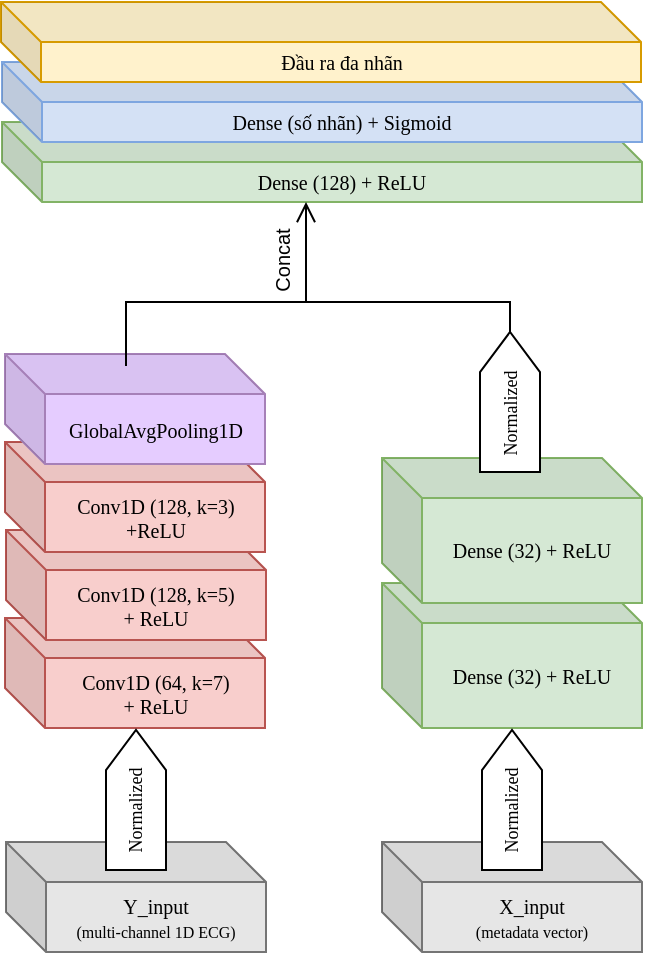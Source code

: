 <mxfile version="26.2.15">
  <diagram name="Page-1" id="9CMgj9sLvA9T6QqCsujk">
    <mxGraphModel dx="985" dy="543" grid="1" gridSize="10" guides="1" tooltips="1" connect="1" arrows="1" fold="1" page="1" pageScale="1" pageWidth="850" pageHeight="1100" math="0" shadow="0">
      <root>
        <mxCell id="0" />
        <mxCell id="1" parent="0" />
        <mxCell id="PsIso9Nmq4laC3wC0OWI-89" value="X_input&lt;div&gt;&lt;font style=&quot;font-size: 8px;&quot;&gt;(metadata vector)&lt;/font&gt;&lt;/div&gt;" style="shape=cube;whiteSpace=wrap;html=1;boundedLbl=1;backgroundOutline=1;darkOpacity=0.05;darkOpacity2=0.1;fillColor=#E6E6E6;strokeColor=#757575;fontSize=10;fontFamily=Verdana;fontStyle=0" parent="1" vertex="1">
          <mxGeometry x="458" y="720" width="130" height="55" as="geometry" />
        </mxCell>
        <mxCell id="kuuSSbhq5TedzTNNwmaV-2" value="Y_input&lt;div&gt;&lt;font style=&quot;font-size: 8px;&quot;&gt;(multi-channel 1D ECG)&lt;/font&gt;&lt;/div&gt;" style="shape=cube;whiteSpace=wrap;html=1;boundedLbl=1;backgroundOutline=1;darkOpacity=0.05;darkOpacity2=0.1;fillColor=#E6E6E6;strokeColor=#757575;fontSize=10;fontFamily=Verdana;fontStyle=0" parent="1" vertex="1">
          <mxGeometry x="270" y="720" width="130" height="55" as="geometry" />
        </mxCell>
        <mxCell id="kuuSSbhq5TedzTNNwmaV-5" value="Conv1D (64, k=7)&lt;div&gt;+ ReLU&lt;/div&gt;" style="shape=cube;whiteSpace=wrap;html=1;boundedLbl=1;backgroundOutline=1;darkOpacity=0.05;darkOpacity2=0.1;fillColor=#F8CECC;strokeColor=#B85450;fontSize=10;fontFamily=Verdana;fontStyle=0" parent="1" vertex="1">
          <mxGeometry x="269.5" y="608" width="130" height="55" as="geometry" />
        </mxCell>
        <mxCell id="kuuSSbhq5TedzTNNwmaV-14" value="" style="html=1;shadow=0;dashed=0;align=center;verticalAlign=middle;shape=mxgraph.arrows2.arrow;dy=0;dx=20.05;direction=north;notch=0;fontSize=10;fontFamily=Verdana;fontStyle=0" parent="1" vertex="1">
          <mxGeometry x="320" y="664" width="30" height="70" as="geometry" />
        </mxCell>
        <mxCell id="PsIso9Nmq4laC3wC0OWI-21" value="Dense (32) + ReLU" style="shape=cube;whiteSpace=wrap;html=1;boundedLbl=1;backgroundOutline=1;darkOpacity=0.05;darkOpacity2=0.1;fillColor=#D5E8D4;strokeColor=#82B366;fontSize=10;fontFamily=Verdana;fontStyle=0" parent="1" vertex="1">
          <mxGeometry x="458" y="590.5" width="130" height="72.5" as="geometry" />
        </mxCell>
        <mxCell id="PsIso9Nmq4laC3wC0OWI-90" value="&lt;font style=&quot;font-size: 9px;&quot;&gt;Normalized&lt;/font&gt;" style="text;html=1;align=center;verticalAlign=middle;whiteSpace=wrap;rounded=0;rotation=-90;fontFamily=Verdana;fontSize=10;fontStyle=0" parent="1" vertex="1">
          <mxGeometry x="304" y="689" width="60" height="30" as="geometry" />
        </mxCell>
        <mxCell id="BGJwbLWY5OhCMGcK-3PW-7" value="Conv1D (128, k=5)&lt;div&gt;+ ReLU&lt;/div&gt;" style="shape=cube;whiteSpace=wrap;html=1;boundedLbl=1;backgroundOutline=1;darkOpacity=0.05;darkOpacity2=0.1;fillColor=#F8CECC;strokeColor=#B85450;fontSize=10;fontFamily=Verdana;fontStyle=0" vertex="1" parent="1">
          <mxGeometry x="270" y="564" width="130" height="55" as="geometry" />
        </mxCell>
        <mxCell id="BGJwbLWY5OhCMGcK-3PW-11" value="Dense (32) + ReLU" style="shape=cube;whiteSpace=wrap;html=1;boundedLbl=1;backgroundOutline=1;darkOpacity=0.05;darkOpacity2=0.1;fillColor=#D5E8D4;strokeColor=#82B366;fontSize=10;fontFamily=Verdana;fontStyle=0" vertex="1" parent="1">
          <mxGeometry x="458" y="528" width="130" height="72.5" as="geometry" />
        </mxCell>
        <mxCell id="BGJwbLWY5OhCMGcK-3PW-12" value="" style="html=1;shadow=0;dashed=0;align=center;verticalAlign=middle;shape=mxgraph.arrows2.arrow;dy=0;dx=20.05;direction=north;notch=0;fontSize=10;fontFamily=Verdana;fontStyle=0" vertex="1" parent="1">
          <mxGeometry x="508" y="664" width="30" height="70" as="geometry" />
        </mxCell>
        <mxCell id="BGJwbLWY5OhCMGcK-3PW-13" value="&lt;font style=&quot;font-size: 9px;&quot;&gt;Normalized&lt;/font&gt;" style="text;html=1;align=center;verticalAlign=middle;whiteSpace=wrap;rounded=0;rotation=-90;fontFamily=Verdana;fontSize=10;fontStyle=0" vertex="1" parent="1">
          <mxGeometry x="492" y="689" width="60" height="30" as="geometry" />
        </mxCell>
        <mxCell id="BGJwbLWY5OhCMGcK-3PW-6" value="Conv1D (128, k=3)&lt;div&gt;+ReLU&lt;/div&gt;" style="shape=cube;whiteSpace=wrap;html=1;boundedLbl=1;backgroundOutline=1;darkOpacity=0.05;darkOpacity2=0.1;fillColor=#F8CECC;strokeColor=#B85450;fontSize=10;fontFamily=Verdana;fontStyle=0" vertex="1" parent="1">
          <mxGeometry x="269.5" y="520" width="130" height="55" as="geometry" />
        </mxCell>
        <mxCell id="BGJwbLWY5OhCMGcK-3PW-17" value="&lt;font&gt;Dense (128) + ReLU&lt;/font&gt;" style="shape=cube;whiteSpace=wrap;html=1;boundedLbl=1;backgroundOutline=1;darkOpacity=0.05;darkOpacity2=0.1;fillColor=#D5E8D4;strokeColor=light-dark(#82B366,#B9936E);fontSize=10;fontFamily=Verdana;fontStyle=0" vertex="1" parent="1">
          <mxGeometry x="268" y="360" width="320" height="40" as="geometry" />
        </mxCell>
        <mxCell id="BGJwbLWY5OhCMGcK-3PW-20" value="" style="html=1;shadow=0;dashed=0;align=center;verticalAlign=middle;shape=mxgraph.arrows2.arrow;dy=0;dx=20.05;direction=north;notch=0;fontSize=10;fontFamily=Verdana;fontStyle=0" vertex="1" parent="1">
          <mxGeometry x="507" y="465" width="30" height="70" as="geometry" />
        </mxCell>
        <mxCell id="BGJwbLWY5OhCMGcK-3PW-21" value="" style="endArrow=open;startArrow=none;endFill=0;startFill=0;html=1;verticalAlign=bottom;labelBackgroundColor=none;strokeWidth=1;startSize=8;endSize=8;rounded=0;" edge="1" parent="1">
          <mxGeometry width="160" relative="1" as="geometry">
            <mxPoint x="420" y="450" as="sourcePoint" />
            <mxPoint x="420" y="400" as="targetPoint" />
          </mxGeometry>
        </mxCell>
        <mxCell id="BGJwbLWY5OhCMGcK-3PW-22" value="&lt;font style=&quot;font-size: 9px;&quot;&gt;Normalized&lt;/font&gt;" style="text;html=1;align=center;verticalAlign=middle;whiteSpace=wrap;rounded=0;rotation=-90;fontFamily=Verdana;fontSize=10;fontStyle=0" vertex="1" parent="1">
          <mxGeometry x="491" y="490.5" width="60" height="30" as="geometry" />
        </mxCell>
        <mxCell id="PsIso9Nmq4laC3wC0OWI-40" value="&lt;font&gt;Dense (số nhãn) + Sigmoid&lt;/font&gt;" style="shape=cube;whiteSpace=wrap;html=1;boundedLbl=1;backgroundOutline=1;darkOpacity=0.05;darkOpacity2=0.1;fillColor=#D4E1F5;strokeColor=#7EA6E0;fontSize=10;fontFamily=Verdana;fontStyle=0" parent="1" vertex="1">
          <mxGeometry x="268" y="330" width="320" height="40" as="geometry" />
        </mxCell>
        <mxCell id="PsIso9Nmq4laC3wC0OWI-41" value="Đầu ra đa nhãn" style="shape=cube;whiteSpace=wrap;html=1;boundedLbl=1;backgroundOutline=1;darkOpacity=0.05;darkOpacity2=0.1;fillColor=#FFF2CC;fontSize=10;fontFamily=Verdana;strokeColor=light-dark(#D79B00,#B9936E);fontStyle=0" parent="1" vertex="1">
          <mxGeometry x="267.5" y="300" width="320" height="40" as="geometry" />
        </mxCell>
        <mxCell id="PsIso9Nmq4laC3wC0OWI-11" value="&lt;font&gt;GlobalAvgPooling1D&lt;/font&gt;" style="shape=cube;whiteSpace=wrap;html=1;boundedLbl=1;backgroundOutline=1;darkOpacity=0.05;darkOpacity2=0.1;fillColor=#E5CCFF;strokeColor=#A680B8;fontSize=10;fontFamily=Verdana;fontStyle=0" parent="1" vertex="1">
          <mxGeometry x="269.5" y="476" width="130" height="55" as="geometry" />
        </mxCell>
        <mxCell id="BGJwbLWY5OhCMGcK-3PW-19" value="" style="edgeStyle=segmentEdgeStyle;endArrow=none;html=1;curved=0;rounded=0;endSize=8;startSize=8;startFill=0;entryX=1;entryY=0.5;entryDx=0;entryDy=0;entryPerimeter=0;" edge="1" parent="1" target="BGJwbLWY5OhCMGcK-3PW-20">
          <mxGeometry width="50" height="50" relative="1" as="geometry">
            <mxPoint x="330" y="482" as="sourcePoint" />
            <mxPoint x="522" y="462" as="targetPoint" />
            <Array as="points">
              <mxPoint x="330" y="450" />
              <mxPoint x="522" y="450" />
            </Array>
          </mxGeometry>
        </mxCell>
        <mxCell id="BGJwbLWY5OhCMGcK-3PW-25" value="&lt;font style=&quot;font-size: 10px;&quot;&gt;Concat&lt;/font&gt;" style="edgeLabel;html=1;align=center;verticalAlign=middle;resizable=0;points=[];rotation=-90;" vertex="1" connectable="0" parent="BGJwbLWY5OhCMGcK-3PW-19">
          <mxGeometry x="0.001" y="1" relative="1" as="geometry">
            <mxPoint x="-10" y="-19" as="offset" />
          </mxGeometry>
        </mxCell>
      </root>
    </mxGraphModel>
  </diagram>
</mxfile>
